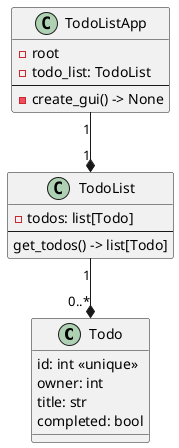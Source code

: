 @startuml todo-list

skinparam linetype ortho

class Todo {
    id: int <<unique>>
    owner: int
    title: str
    completed: bool
}

class TodoList {
    -todos: list[Todo]
    --
    get_todos() -> list[Todo]
}

class TodoListApp {
    -root
    -todo_list: TodoList
    --
    -create_gui() -> None
}

TodoListApp "1" --* "1" TodoList
TodoList "1" --* "0..*" Todo

@enduml